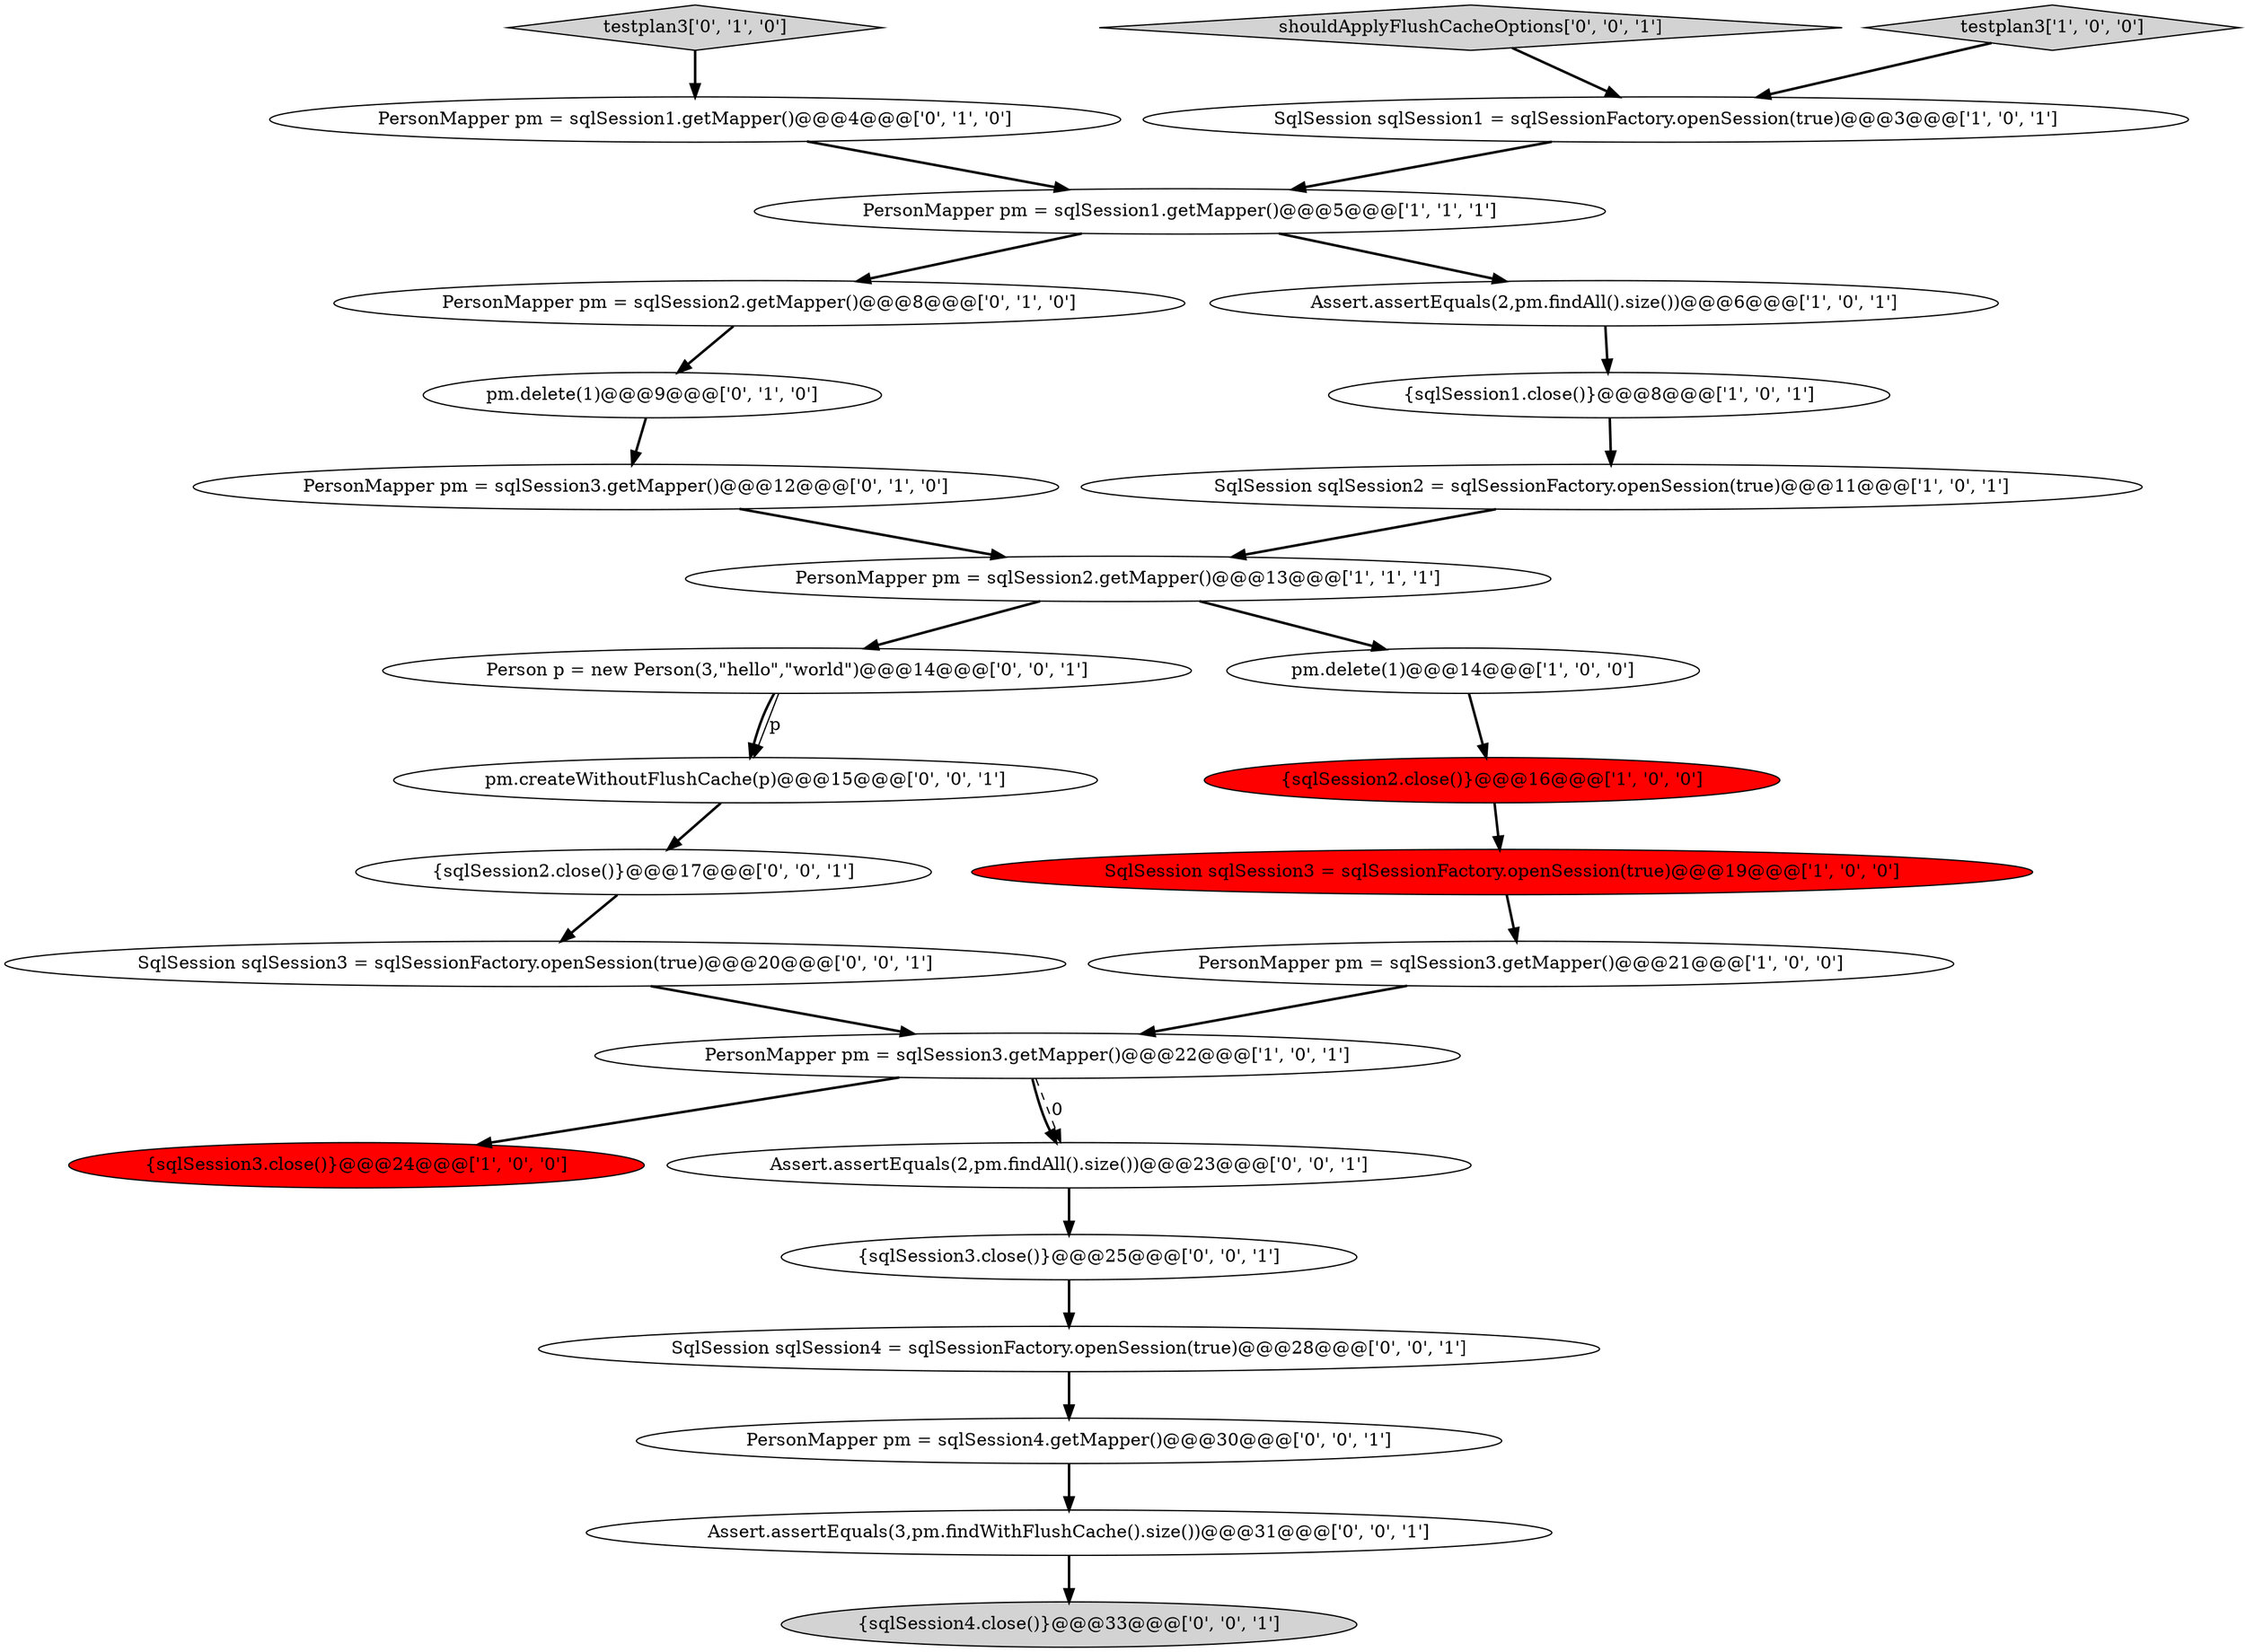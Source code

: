 digraph {
17 [style = filled, label = "PersonMapper pm = sqlSession3.getMapper()@@@12@@@['0', '1', '0']", fillcolor = white, shape = ellipse image = "AAA0AAABBB2BBB"];
18 [style = filled, label = "shouldApplyFlushCacheOptions['0', '0', '1']", fillcolor = lightgray, shape = diamond image = "AAA0AAABBB3BBB"];
8 [style = filled, label = "PersonMapper pm = sqlSession2.getMapper()@@@13@@@['1', '1', '1']", fillcolor = white, shape = ellipse image = "AAA0AAABBB1BBB"];
3 [style = filled, label = "SqlSession sqlSession3 = sqlSessionFactory.openSession(true)@@@19@@@['1', '0', '0']", fillcolor = red, shape = ellipse image = "AAA1AAABBB1BBB"];
15 [style = filled, label = "PersonMapper pm = sqlSession1.getMapper()@@@4@@@['0', '1', '0']", fillcolor = white, shape = ellipse image = "AAA0AAABBB2BBB"];
21 [style = filled, label = "SqlSession sqlSession3 = sqlSessionFactory.openSession(true)@@@20@@@['0', '0', '1']", fillcolor = white, shape = ellipse image = "AAA0AAABBB3BBB"];
2 [style = filled, label = "PersonMapper pm = sqlSession1.getMapper()@@@5@@@['1', '1', '1']", fillcolor = white, shape = ellipse image = "AAA0AAABBB1BBB"];
10 [style = filled, label = "{sqlSession3.close()}@@@24@@@['1', '0', '0']", fillcolor = red, shape = ellipse image = "AAA1AAABBB1BBB"];
1 [style = filled, label = "PersonMapper pm = sqlSession3.getMapper()@@@21@@@['1', '0', '0']", fillcolor = white, shape = ellipse image = "AAA0AAABBB1BBB"];
12 [style = filled, label = "{sqlSession2.close()}@@@16@@@['1', '0', '0']", fillcolor = red, shape = ellipse image = "AAA1AAABBB1BBB"];
25 [style = filled, label = "SqlSession sqlSession4 = sqlSessionFactory.openSession(true)@@@28@@@['0', '0', '1']", fillcolor = white, shape = ellipse image = "AAA0AAABBB3BBB"];
20 [style = filled, label = "{sqlSession3.close()}@@@25@@@['0', '0', '1']", fillcolor = white, shape = ellipse image = "AAA0AAABBB3BBB"];
14 [style = filled, label = "PersonMapper pm = sqlSession2.getMapper()@@@8@@@['0', '1', '0']", fillcolor = white, shape = ellipse image = "AAA0AAABBB2BBB"];
7 [style = filled, label = "testplan3['1', '0', '0']", fillcolor = lightgray, shape = diamond image = "AAA0AAABBB1BBB"];
5 [style = filled, label = "SqlSession sqlSession1 = sqlSessionFactory.openSession(true)@@@3@@@['1', '0', '1']", fillcolor = white, shape = ellipse image = "AAA0AAABBB1BBB"];
28 [style = filled, label = "Person p = new Person(3,\"hello\",\"world\")@@@14@@@['0', '0', '1']", fillcolor = white, shape = ellipse image = "AAA0AAABBB3BBB"];
22 [style = filled, label = "Assert.assertEquals(2,pm.findAll().size())@@@23@@@['0', '0', '1']", fillcolor = white, shape = ellipse image = "AAA0AAABBB3BBB"];
16 [style = filled, label = "pm.delete(1)@@@9@@@['0', '1', '0']", fillcolor = white, shape = ellipse image = "AAA0AAABBB2BBB"];
13 [style = filled, label = "testplan3['0', '1', '0']", fillcolor = lightgray, shape = diamond image = "AAA0AAABBB2BBB"];
0 [style = filled, label = "pm.delete(1)@@@14@@@['1', '0', '0']", fillcolor = white, shape = ellipse image = "AAA0AAABBB1BBB"];
6 [style = filled, label = "{sqlSession1.close()}@@@8@@@['1', '0', '1']", fillcolor = white, shape = ellipse image = "AAA0AAABBB1BBB"];
24 [style = filled, label = "{sqlSession4.close()}@@@33@@@['0', '0', '1']", fillcolor = lightgray, shape = ellipse image = "AAA0AAABBB3BBB"];
11 [style = filled, label = "Assert.assertEquals(2,pm.findAll().size())@@@6@@@['1', '0', '1']", fillcolor = white, shape = ellipse image = "AAA0AAABBB1BBB"];
19 [style = filled, label = "Assert.assertEquals(3,pm.findWithFlushCache().size())@@@31@@@['0', '0', '1']", fillcolor = white, shape = ellipse image = "AAA0AAABBB3BBB"];
27 [style = filled, label = "{sqlSession2.close()}@@@17@@@['0', '0', '1']", fillcolor = white, shape = ellipse image = "AAA0AAABBB3BBB"];
4 [style = filled, label = "SqlSession sqlSession2 = sqlSessionFactory.openSession(true)@@@11@@@['1', '0', '1']", fillcolor = white, shape = ellipse image = "AAA0AAABBB1BBB"];
26 [style = filled, label = "pm.createWithoutFlushCache(p)@@@15@@@['0', '0', '1']", fillcolor = white, shape = ellipse image = "AAA0AAABBB3BBB"];
23 [style = filled, label = "PersonMapper pm = sqlSession4.getMapper()@@@30@@@['0', '0', '1']", fillcolor = white, shape = ellipse image = "AAA0AAABBB3BBB"];
9 [style = filled, label = "PersonMapper pm = sqlSession3.getMapper()@@@22@@@['1', '0', '1']", fillcolor = white, shape = ellipse image = "AAA0AAABBB1BBB"];
9->22 [style = bold, label=""];
14->16 [style = bold, label=""];
17->8 [style = bold, label=""];
8->28 [style = bold, label=""];
15->2 [style = bold, label=""];
3->1 [style = bold, label=""];
25->23 [style = bold, label=""];
0->12 [style = bold, label=""];
11->6 [style = bold, label=""];
28->26 [style = bold, label=""];
9->22 [style = dashed, label="0"];
16->17 [style = bold, label=""];
9->10 [style = bold, label=""];
20->25 [style = bold, label=""];
1->9 [style = bold, label=""];
19->24 [style = bold, label=""];
8->0 [style = bold, label=""];
6->4 [style = bold, label=""];
26->27 [style = bold, label=""];
5->2 [style = bold, label=""];
7->5 [style = bold, label=""];
21->9 [style = bold, label=""];
22->20 [style = bold, label=""];
18->5 [style = bold, label=""];
23->19 [style = bold, label=""];
2->14 [style = bold, label=""];
4->8 [style = bold, label=""];
12->3 [style = bold, label=""];
13->15 [style = bold, label=""];
27->21 [style = bold, label=""];
28->26 [style = solid, label="p"];
2->11 [style = bold, label=""];
}
